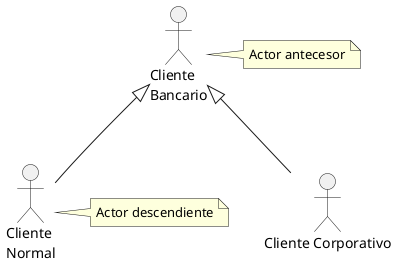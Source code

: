 @startuml
:Cliente\nBancario: as Cb
:Cliente\nNormal: as Cn
note "Actor antecesor" as N1
note "Actor descendiente" as N2
Cb <|-- Cn
Cb <|-- :Cliente Corporativo:
Cb <-right- N1
Cn <-right- N2
@enduml